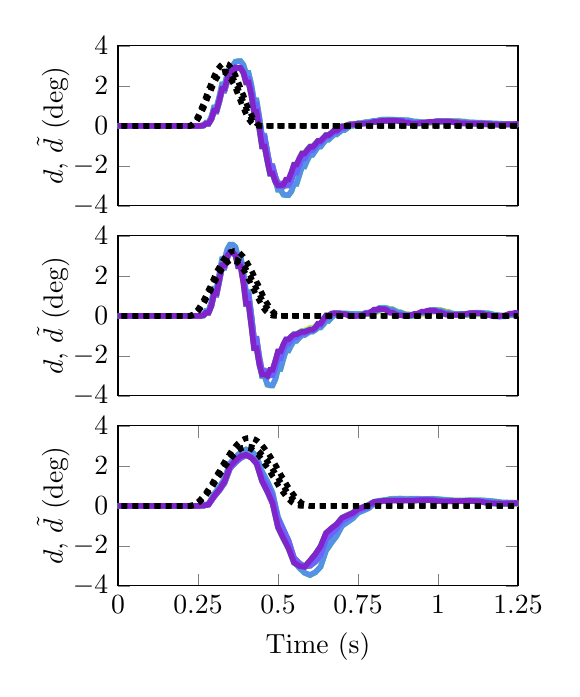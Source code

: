 % This file was created by matlab2tikz.
%
%The latest updates can be retrieved from
%  http://www.mathworks.com/matlabcentral/fileexchange/22022-matlab2tikz-matlab2tikz
%where you can also make suggestions and rate matlab2tikz.
%
\definecolor{mycolor1}{rgb}{0.977,0.589,0.357}%
\definecolor{mycolor2}{rgb}{0.916,0.806,0.366}%
\definecolor{mycolor3}{rgb}{0.8,0.925,0.353}%
\definecolor{mycolor4}{rgb}{0.603,0.924,0.327}%
\definecolor{mycolor5}{rgb}{0.362,0.892,0.286}%
\definecolor{mycolor6}{rgb}{0.286,0.812,0.5}%
\definecolor{mycolor7}{rgb}{0.22,0.713,0.723}%
\definecolor{mycolor8}{rgb}{0.334,0.57,0.907}%
\definecolor{mycolor9}{rgb}{0.43,0.386,0.992}%
\definecolor{mycolor10}{rgb}{0.508,0.142,0.799}%
%
\begin{tikzpicture}
\begin{axis}[%
width=2in,
height=0.80in,
at={(0in,0in)},
scale only axis,
xmin=0.75,
xmax=2,
ymin=-4,
xtick = {\empty},
ymax=4,
ylabel={$d$, $\tilde d$ (deg)},
ylabel style={yshift=-2mm},
axis background/.style={fill=white}
]
\addplot [color=mycolor1,solid,line width=2.0pt,forget plot]
  table[row sep=crcr]{%
0	0\\
0.992	0\\
1	0.0\\
1.008	0.0\\
1.017	0.013\\
1.025	0.098\\
1.033	0.098\\
1.042	0.325\\
1.05	0.714\\
1.058	0.714\\
1.067	1.216\\
1.075	1.754\\
1.083	1.754\\
1.092	2.249\\
1.1	2.631\\
1.108	2.631\\
1.117	2.855\\
1.125	2.886\\
1.133	2.886\\
1.142	2.711\\
1.15	2.336\\
1.158	2.336\\
1.167	1.774\\
1.175	1.059\\
1.183	1.059\\
1.192	0.252\\
1.2	-0.574\\
1.208	-0.574\\
1.217	-1.348\\
1.225	-2.019\\
1.233	-2.019\\
1.242	-2.551\\
1.25	-2.907\\
1.258	-2.907\\
1.267	-3.062\\
1.275	-2.998\\
1.283	-2.998\\
1.292	-2.733\\
1.3	-2.352\\
1.308	-2.352\\
1.317	-1.962\\
1.325	-1.634\\
1.333	-1.634\\
1.342	-1.382\\
1.35	-1.189\\
1.358	-1.189\\
1.367	-1.028\\
1.375	-0.87\\
1.383	-0.87\\
1.392	-0.712\\
1.4	-0.561\\
1.408	-0.561\\
1.417	-0.428\\
1.425	-0.319\\
1.433	-0.319\\
1.442	-0.214\\
1.45	-0.108\\
1.458	-0.108\\
1.467	-0.011\\
1.475	0.059\\
1.483	0.059\\
1.492	0.094\\
1.5	0.107\\
1.508	0.107\\
1.517	0.118\\
1.525	0.137\\
1.533	0.137\\
1.542	0.165\\
1.55	0.203\\
1.558	0.203\\
1.567	0.247\\
1.575	0.282\\
1.583	0.282\\
1.592	0.297\\
1.6	0.294\\
1.608	0.294\\
1.617	0.289\\
1.625	0.29\\
1.633	0.29\\
1.642	0.284\\
1.65	0.255\\
1.658	0.255\\
1.667	0.207\\
1.675	0.161\\
1.683	0.161\\
1.692	0.138\\
1.7	0.136\\
1.708	0.136\\
1.717	0.143\\
1.725	0.155\\
1.733	0.155\\
1.742	0.171\\
1.75	0.188\\
1.758	0.188\\
1.767	0.201\\
1.775	0.208\\
1.783	0.208\\
1.792	0.217\\
1.8	0.226\\
1.808	0.226\\
1.817	0.228\\
1.825	0.209\\
1.833	0.209\\
1.842	0.174\\
1.85	0.138\\
1.858	0.138\\
1.867	0.115\\
1.875	0.104\\
1.883	0.104\\
1.892	0.093\\
1.9	0.076\\
1.908	0.076\\
1.917	0.059\\
1.925	0.05\\
1.933	0.05\\
1.942	0.049\\
1.95	0.052\\
1.958	0.052\\
1.967	0.056\\
1.975	0.062\\
1.983	0.062\\
1.992	0.069\\
2	0.074\\
2.008	0.074\\
2.017	0.075\\
};
\addplot [color=mycolor2,solid,line width=2.0pt,forget plot]
  table[row sep=crcr]{%
0	0\\
0.008	0\\
0.992	0\\
1	0.0\\
1.008	0.0\\
1.017	0.014\\
1.025	0.106\\
1.033	0.106\\
1.042	0.35\\
1.05	0.767\\
1.058	0.767\\
1.067	1.3\\
1.075	1.862\\
1.083	1.862\\
1.092	2.366\\
1.1	2.735\\
1.108	2.735\\
1.117	2.922\\
1.125	2.892\\
1.133	2.892\\
1.142	2.634\\
1.15	2.163\\
1.158	2.163\\
1.167	1.5\\
1.175	0.696\\
1.183	0.696\\
1.192	-0.175\\
1.2	-1.027\\
1.208	-1.027\\
1.217	-1.783\\
1.225	-2.391\\
1.233	-2.391\\
1.242	-2.813\\
1.25	-3.02\\
1.258	-3.02\\
1.267	-2.99\\
1.275	-2.737\\
1.283	-2.737\\
1.292	-2.354\\
1.3	-1.959\\
1.308	-1.959\\
1.317	-1.629\\
1.325	-1.373\\
1.333	-1.373\\
1.342	-1.179\\
1.35	-1.027\\
1.358	-1.027\\
1.367	-0.889\\
1.375	-0.752\\
1.383	-0.752\\
1.392	-0.609\\
1.4	-0.47\\
1.408	-0.47\\
1.417	-0.352\\
1.425	-0.242\\
1.433	-0.242\\
1.442	-0.133\\
1.45	-0.032\\
1.458	-0.032\\
1.467	0.043\\
1.475	0.08\\
1.483	0.08\\
1.492	0.093\\
1.5	0.104\\
1.508	0.104\\
1.517	0.123\\
1.525	0.148\\
1.533	0.148\\
1.542	0.175\\
1.55	0.209\\
1.558	0.209\\
1.567	0.248\\
1.575	0.279\\
1.583	0.279\\
1.592	0.291\\
1.6	0.292\\
1.608	0.292\\
1.617	0.291\\
1.625	0.284\\
1.633	0.284\\
1.642	0.255\\
1.65	0.202\\
1.658	0.202\\
1.667	0.146\\
1.675	0.111\\
1.683	0.111\\
1.692	0.106\\
1.7	0.115\\
1.708	0.115\\
1.717	0.128\\
1.725	0.147\\
1.733	0.147\\
1.742	0.174\\
1.75	0.203\\
1.758	0.203\\
1.767	0.221\\
1.775	0.227\\
1.783	0.227\\
1.792	0.228\\
1.8	0.224\\
1.808	0.224\\
1.817	0.205\\
1.825	0.168\\
1.833	0.168\\
1.842	0.129\\
1.85	0.104\\
1.858	0.104\\
1.867	0.095\\
1.875	0.087\\
1.883	0.087\\
1.892	0.072\\
1.9	0.055\\
1.908	0.055\\
1.917	0.049\\
1.925	0.05\\
1.933	0.05\\
1.942	0.05\\
1.95	0.047\\
1.958	0.047\\
1.967	0.049\\
1.975	0.058\\
1.983	0.058\\
1.992	0.068\\
2	0.074\\
2.008	0.074\\
2.017	0.08\\
2.025	0.092\\
2.033	0.092\\
2.042	0.105\\
2.05	0.104\\
2.058	0.104\\
};
\addplot [color=mycolor3,solid,line width=2.0pt,forget plot]
  table[row sep=crcr]{%
0	0\\
0.008	0\\
0.925	0\\
0.933	0\\
0.942	0\\
0.95	0\\
0.958	0\\
0.967	0\\
0.975	0\\
0.983	0\\
0.992	0\\
1	0.0\\
1.008	0.0\\
1.017	0.013\\
1.025	0.098\\
1.033	0.098\\
1.042	0.324\\
1.05	0.713\\
1.058	0.713\\
1.067	1.216\\
1.075	1.755\\
1.083	1.755\\
1.092	2.251\\
1.1	2.632\\
1.108	2.632\\
1.117	2.852\\
1.125	2.881\\
1.133	2.881\\
1.142	2.707\\
1.15	2.335\\
1.158	2.335\\
1.167	1.776\\
1.175	1.064\\
1.183	1.064\\
1.192	0.26\\
1.2	-0.564\\
1.208	-0.564\\
1.217	-1.338\\
1.225	-2.009\\
1.233	-2.009\\
1.242	-2.54\\
1.25	-2.896\\
1.258	-2.896\\
1.267	-3.049\\
1.275	-2.983\\
1.283	-2.983\\
1.292	-2.718\\
1.3	-2.338\\
1.308	-2.338\\
1.317	-1.951\\
1.325	-1.628\\
1.333	-1.628\\
1.342	-1.382\\
1.35	-1.193\\
1.358	-1.193\\
1.367	-1.031\\
1.375	-0.873\\
1.383	-0.873\\
1.392	-0.714\\
1.4	-0.564\\
1.408	-0.564\\
1.417	-0.434\\
1.425	-0.326\\
1.433	-0.326\\
1.442	-0.222\\
1.45	-0.117\\
1.458	-0.117\\
1.467	-0.02\\
1.475	0.053\\
1.483	0.053\\
1.492	0.092\\
1.5	0.107\\
1.508	0.107\\
1.517	0.115\\
1.525	0.13\\
1.533	0.13\\
1.542	0.159\\
1.55	0.196\\
1.558	0.196\\
1.567	0.228\\
1.575	0.248\\
1.583	0.248\\
1.592	0.256\\
1.6	0.26\\
1.608	0.26\\
1.617	0.267\\
1.625	0.269\\
1.633	0.269\\
1.642	0.259\\
1.65	0.231\\
1.658	0.231\\
1.667	0.194\\
1.675	0.162\\
1.683	0.162\\
1.692	0.143\\
1.7	0.14\\
1.708	0.14\\
1.717	0.15\\
1.725	0.165\\
1.733	0.165\\
1.742	0.177\\
1.75	0.185\\
1.758	0.185\\
1.767	0.192\\
1.775	0.203\\
1.783	0.203\\
1.792	0.217\\
1.8	0.223\\
1.808	0.223\\
1.817	0.212\\
1.825	0.186\\
1.833	0.186\\
1.842	0.158\\
1.85	0.139\\
1.858	0.139\\
1.867	0.128\\
1.875	0.116\\
1.883	0.116\\
1.892	0.099\\
1.9	0.083\\
1.908	0.083\\
1.917	0.074\\
1.925	0.071\\
1.933	0.071\\
1.942	0.071\\
1.95	0.073\\
1.958	0.073\\
1.967	0.076\\
1.975	0.078\\
1.983	0.078\\
1.992	0.078\\
2	0.078\\
2.008	0.078\\
2.017	0.081\\
2.025	0.089\\
2.033	0.089\\
2.042	0.097\\
2.05	0.099\\
2.058	0.099\\
2.067	0.091\\
2.075	0.075\\
};
\addplot [color=mycolor4,solid,line width=2.0pt,forget plot]
  table[row sep=crcr]{%
0	0\\
0.008	0\\
0.992	0\\
1	0.0\\
1.008	0.0\\
1.017	0.014\\
1.025	0.106\\
1.033	0.106\\
1.042	0.35\\
1.05	0.767\\
1.058	0.767\\
1.067	1.301\\
1.075	1.864\\
1.083	1.864\\
1.092	2.368\\
1.1	2.736\\
1.108	2.736\\
1.117	2.92\\
1.125	2.887\\
1.133	2.887\\
1.142	2.63\\
1.15	2.162\\
1.158	2.162\\
1.167	1.503\\
1.175	0.702\\
1.183	0.702\\
1.192	-0.165\\
1.2	-1.015\\
1.208	-1.015\\
1.217	-1.769\\
1.225	-2.377\\
1.233	-2.377\\
1.242	-2.799\\
1.25	-3.003\\
1.258	-3.003\\
1.267	-2.972\\
1.275	-2.718\\
1.283	-2.718\\
1.292	-2.335\\
1.3	-1.944\\
1.308	-1.944\\
1.317	-1.619\\
1.325	-1.372\\
1.333	-1.372\\
1.342	-1.185\\
1.35	-1.035\\
1.358	-1.035\\
1.367	-0.896\\
1.375	-0.756\\
1.383	-0.756\\
1.392	-0.613\\
1.4	-0.479\\
1.408	-0.479\\
1.417	-0.362\\
1.425	-0.252\\
1.433	-0.252\\
1.442	-0.14\\
1.45	-0.039\\
1.458	-0.039\\
1.467	0.035\\
1.475	0.075\\
1.483	0.075\\
1.492	0.093\\
1.5	0.105\\
1.508	0.105\\
1.517	0.119\\
1.525	0.137\\
1.533	0.137\\
1.542	0.163\\
1.55	0.195\\
1.558	0.195\\
1.567	0.225\\
1.575	0.242\\
1.583	0.242\\
1.592	0.251\\
1.6	0.26\\
1.608	0.26\\
1.617	0.267\\
1.625	0.259\\
1.633	0.259\\
1.642	0.228\\
1.65	0.181\\
1.658	0.181\\
1.667	0.142\\
1.675	0.12\\
1.683	0.12\\
1.692	0.114\\
1.7	0.121\\
1.708	0.121\\
1.717	0.137\\
1.725	0.159\\
1.733	0.159\\
1.742	0.18\\
1.75	0.195\\
1.758	0.195\\
1.767	0.209\\
1.775	0.22\\
1.783	0.22\\
1.792	0.224\\
1.8	0.21\\
1.808	0.21\\
1.817	0.18\\
1.825	0.148\\
1.833	0.148\\
1.842	0.126\\
1.85	0.114\\
1.858	0.114\\
1.867	0.104\\
1.875	0.091\\
1.883	0.091\\
1.892	0.079\\
1.9	0.073\\
1.908	0.073\\
1.917	0.07\\
1.925	0.069\\
1.933	0.069\\
1.942	0.069\\
1.95	0.07\\
1.958	0.07\\
1.967	0.07\\
1.975	0.07\\
1.983	0.07\\
1.992	0.071\\
2	0.079\\
2.008	0.079\\
2.017	0.09\\
2.025	0.099\\
2.033	0.099\\
2.042	0.101\\
2.05	0.093\\
2.058	0.093\\
2.067	0.079\\
};
\addplot [color=mycolor5,solid,line width=2.0pt,forget plot]
  table[row sep=crcr]{%
0	0\\
0.967	0\\
0.975	0\\
0.983	0\\
0.992	-8.611e-06\\
1	0.001\\
1.008	0.001\\
1.017	0.031\\
1.025	0.164\\
1.033	0.164\\
1.042	0.464\\
1.05	0.927\\
1.058	0.927\\
1.067	1.488\\
1.075	2.067\\
1.083	2.067\\
1.092	2.585\\
1.1	2.979\\
1.108	2.979\\
1.117	3.207\\
1.125	3.234\\
1.133	3.234\\
1.142	3.046\\
1.15	2.644\\
1.158	2.644\\
1.167	2.039\\
1.175	1.27\\
1.183	1.27\\
1.192	0.401\\
1.2	-0.497\\
1.208	-0.497\\
1.217	-1.356\\
1.225	-2.126\\
1.233	-2.126\\
1.242	-2.757\\
1.25	-3.207\\
1.258	-3.207\\
1.267	-3.45\\
1.275	-3.473\\
1.283	-3.473\\
1.292	-3.28\\
1.3	-2.907\\
1.308	-2.907\\
1.317	-2.456\\
1.325	-2.037\\
1.333	-2.037\\
1.342	-1.706\\
1.35	-1.453\\
1.358	-1.453\\
1.367	-1.243\\
1.375	-1.046\\
1.383	-1.046\\
1.392	-0.862\\
1.4	-0.701\\
1.408	-0.701\\
1.417	-0.561\\
1.425	-0.437\\
1.433	-0.437\\
1.442	-0.323\\
1.45	-0.212\\
1.458	-0.212\\
1.467	-0.105\\
1.475	-0.005\\
1.483	-0.005\\
1.492	0.075\\
1.5	0.13\\
1.508	0.13\\
1.517	0.165\\
1.525	0.192\\
1.533	0.192\\
1.542	0.222\\
1.55	0.257\\
1.558	0.257\\
1.567	0.292\\
1.575	0.318\\
1.583	0.318\\
1.592	0.327\\
1.6	0.319\\
1.608	0.319\\
1.617	0.308\\
1.625	0.301\\
1.633	0.301\\
1.642	0.295\\
1.65	0.28\\
1.658	0.28\\
1.667	0.252\\
1.675	0.221\\
1.683	0.221\\
1.692	0.195\\
1.7	0.181\\
1.708	0.181\\
1.717	0.179\\
1.725	0.189\\
1.733	0.189\\
1.742	0.205\\
1.75	0.218\\
1.758	0.218\\
1.767	0.223\\
1.775	0.226\\
1.783	0.226\\
1.792	0.233\\
1.8	0.239\\
1.808	0.239\\
1.817	0.234\\
1.825	0.217\\
1.833	0.217\\
1.842	0.193\\
1.85	0.17\\
1.858	0.17\\
1.867	0.156\\
1.875	0.149\\
1.883	0.149\\
1.892	0.144\\
1.9	0.135\\
1.908	0.135\\
1.917	0.122\\
1.925	0.109\\
1.933	0.109\\
1.942	0.101\\
1.95	0.097\\
1.958	0.097\\
1.967	0.094\\
1.975	0.092\\
1.983	0.092\\
1.992	0.09\\
2	0.085\\
2.008	0.085\\
};
\addplot [color=mycolor6,solid,line width=2.0pt,forget plot]
  table[row sep=crcr]{%
0	0\\
0.992	0\\
1	0.0\\
1.008	0.0\\
1.017	0.013\\
1.025	0.098\\
1.033	0.098\\
1.042	0.325\\
1.05	0.713\\
1.058	0.713\\
1.067	1.215\\
1.075	1.752\\
1.083	1.752\\
1.092	2.245\\
1.1	2.627\\
1.108	2.627\\
1.117	2.854\\
1.125	2.892\\
1.133	2.892\\
1.142	2.724\\
1.15	2.35\\
1.158	2.35\\
1.167	1.778\\
1.175	1.051\\
1.183	1.051\\
1.192	0.235\\
1.2	-0.593\\
1.208	-0.593\\
1.217	-1.365\\
1.225	-2.034\\
1.233	-2.034\\
1.242	-2.558\\
1.25	-2.902\\
1.258	-2.902\\
1.267	-3.044\\
1.275	-2.975\\
1.283	-2.975\\
1.292	-2.717\\
1.3	-2.345\\
1.308	-2.345\\
1.317	-1.962\\
1.325	-1.64\\
1.333	-1.64\\
1.342	-1.396\\
1.35	-1.207\\
1.358	-1.207\\
1.367	-1.038\\
1.375	-0.864\\
1.383	-0.864\\
1.392	-0.695\\
1.4	-0.547\\
1.408	-0.547\\
1.417	-0.427\\
1.425	-0.324\\
1.433	-0.324\\
1.442	-0.215\\
1.45	-0.102\\
1.458	-0.102\\
1.467	-0.006\\
1.475	0.06\\
1.483	0.06\\
1.492	0.095\\
1.5	0.115\\
1.508	0.115\\
1.517	0.127\\
1.525	0.139\\
1.533	0.139\\
1.542	0.165\\
1.55	0.208\\
1.558	0.208\\
1.567	0.257\\
1.575	0.287\\
1.583	0.287\\
1.592	0.289\\
1.6	0.281\\
1.608	0.281\\
1.617	0.282\\
1.625	0.287\\
1.633	0.287\\
1.642	0.272\\
1.65	0.227\\
1.658	0.227\\
1.667	0.175\\
1.675	0.142\\
1.683	0.142\\
1.692	0.136\\
1.7	0.145\\
1.708	0.145\\
1.717	0.16\\
1.725	0.184\\
1.733	0.184\\
1.742	0.211\\
1.75	0.227\\
1.758	0.227\\
1.767	0.225\\
1.775	0.22\\
1.783	0.22\\
1.792	0.222\\
1.8	0.223\\
1.808	0.223\\
1.817	0.205\\
1.825	0.166\\
1.833	0.166\\
1.842	0.128\\
1.85	0.112\\
1.858	0.112\\
1.867	0.112\\
1.875	0.108\\
1.883	0.108\\
1.892	0.094\\
1.9	0.077\\
1.908	0.077\\
1.917	0.068\\
1.925	0.062\\
1.933	0.062\\
1.942	0.056\\
1.95	0.055\\
1.958	0.055\\
1.967	0.064\\
1.975	0.079\\
1.983	0.079\\
1.992	0.086\\
2	0.083\\
2.008	0.083\\
};
\addplot [color=mycolor7,solid,line width=2.0pt,forget plot]
  table[row sep=crcr]{%
0	0\\
0.008	0\\
0.992	0\\
1	0.0\\
1.008	0.0\\
1.017	0.014\\
1.025	0.105\\
1.033	0.105\\
1.042	0.35\\
1.05	0.767\\
1.058	0.767\\
1.067	1.3\\
1.075	1.86\\
1.083	1.86\\
1.092	2.361\\
1.1	2.73\\
1.108	2.73\\
1.117	2.922\\
1.125	2.9\\
1.133	2.9\\
1.142	2.649\\
1.15	2.177\\
1.158	2.177\\
1.167	1.505\\
1.175	0.688\\
1.183	0.688\\
1.192	-0.192\\
1.2	-1.046\\
1.208	-1.046\\
1.217	-1.801\\
1.225	-2.406\\
1.233	-2.406\\
1.242	-2.821\\
1.25	-3.013\\
1.258	-3.013\\
1.267	-2.968\\
1.275	-2.711\\
1.283	-2.711\\
1.292	-2.335\\
1.3	-1.953\\
1.308	-1.953\\
1.317	-1.631\\
1.325	-1.382\\
1.333	-1.382\\
1.342	-1.195\\
1.35	-1.046\\
1.358	-1.046\\
1.367	-0.901\\
1.375	-0.751\\
1.383	-0.751\\
1.392	-0.599\\
1.4	-0.463\\
1.408	-0.463\\
1.417	-0.35\\
1.425	-0.237\\
1.433	-0.237\\
1.442	-0.119\\
1.45	-0.015\\
1.458	-0.015\\
1.467	0.051\\
1.475	0.079\\
1.483	0.079\\
1.492	0.093\\
1.5	0.106\\
1.508	0.106\\
1.517	0.12\\
1.525	0.136\\
1.533	0.136\\
1.542	0.167\\
1.55	0.218\\
1.558	0.218\\
1.567	0.267\\
1.575	0.288\\
1.583	0.288\\
1.592	0.286\\
1.6	0.284\\
1.608	0.284\\
1.617	0.288\\
1.625	0.275\\
1.633	0.275\\
1.642	0.224\\
1.65	0.156\\
1.658	0.156\\
1.667	0.11\\
1.675	0.103\\
1.683	0.103\\
1.692	0.117\\
1.7	0.134\\
1.708	0.134\\
1.717	0.156\\
1.725	0.193\\
1.733	0.193\\
1.742	0.228\\
1.75	0.242\\
1.758	0.242\\
1.767	0.235\\
1.775	0.225\\
1.783	0.225\\
1.792	0.219\\
1.8	0.201\\
1.808	0.201\\
1.817	0.16\\
1.825	0.114\\
1.833	0.114\\
1.842	0.093\\
1.85	0.098\\
1.858	0.098\\
1.867	0.104\\
1.875	0.093\\
1.883	0.093\\
1.892	0.075\\
1.9	0.068\\
1.908	0.068\\
1.917	0.068\\
1.925	0.059\\
1.933	0.059\\
1.942	0.046\\
1.95	0.044\\
1.958	0.044\\
1.967	0.061\\
1.975	0.077\\
1.983	0.077\\
1.992	0.081\\
2	0.081\\
2.008	0.081\\
2.017	0.092\\
2.025	0.109\\
2.033	0.109\\
2.042	0.11\\
2.05	0.085\\
};
\addplot [color=mycolor8,solid,line width=2.0pt,forget plot]
  table[row sep=crcr]{%
0	0\\
0.975	0\\
0.983	0\\
0.992	-1.292e-05\\
1	0.001\\
1.008	0.001\\
1.017	0.031\\
1.025	0.164\\
1.033	0.164\\
1.042	0.464\\
1.05	0.927\\
1.058	0.927\\
1.067	1.489\\
1.075	2.069\\
1.083	2.069\\
1.092	2.587\\
1.1	2.98\\
1.108	2.98\\
1.117	3.204\\
1.125	3.229\\
1.133	3.229\\
1.142	3.042\\
1.15	2.64\\
1.158	2.64\\
1.167	2.037\\
1.175	1.272\\
1.183	1.272\\
1.192	0.406\\
1.2	-0.487\\
1.208	-0.487\\
1.217	-1.346\\
1.225	-2.116\\
1.233	-2.116\\
1.242	-2.747\\
1.25	-3.196\\
1.258	-3.196\\
1.267	-3.438\\
1.275	-3.463\\
1.283	-3.463\\
1.292	-3.271\\
1.3	-2.9\\
1.308	-2.9\\
1.317	-2.451\\
1.325	-2.037\\
1.333	-2.037\\
1.342	-1.709\\
1.35	-1.454\\
1.358	-1.454\\
1.367	-1.239\\
1.375	-1.041\\
1.383	-1.041\\
1.392	-0.858\\
1.4	-0.696\\
1.408	-0.696\\
1.417	-0.555\\
1.425	-0.431\\
1.433	-0.431\\
1.442	-0.321\\
1.45	-0.215\\
1.458	-0.215\\
1.467	-0.107\\
1.475	-0.007\\
1.483	-0.007\\
1.492	0.07\\
1.5	0.121\\
1.508	0.121\\
1.517	0.156\\
1.525	0.188\\
1.533	0.188\\
1.542	0.22\\
1.55	0.25\\
1.558	0.25\\
1.567	0.274\\
1.575	0.294\\
1.583	0.294\\
1.592	0.304\\
1.6	0.3\\
1.608	0.3\\
1.617	0.29\\
1.625	0.283\\
1.633	0.283\\
1.642	0.278\\
1.65	0.266\\
1.658	0.266\\
1.667	0.241\\
1.675	0.211\\
1.683	0.211\\
1.692	0.191\\
1.7	0.184\\
1.708	0.184\\
1.717	0.186\\
1.725	0.191\\
1.733	0.191\\
1.742	0.199\\
1.75	0.207\\
1.758	0.207\\
1.767	0.213\\
1.775	0.218\\
1.783	0.218\\
1.792	0.223\\
1.8	0.225\\
1.808	0.225\\
1.817	0.218\\
1.825	0.201\\
1.833	0.201\\
1.842	0.181\\
1.85	0.169\\
1.858	0.169\\
1.867	0.164\\
1.875	0.158\\
1.883	0.158\\
1.892	0.148\\
1.9	0.137\\
1.908	0.137\\
1.917	0.128\\
1.925	0.118\\
1.933	0.118\\
1.942	0.109\\
1.95	0.102\\
1.958	0.102\\
1.967	0.099\\
1.975	0.096\\
1.983	0.096\\
1.992	0.09\\
2	0.083\\
2.008	0.083\\
};
\addplot [color=mycolor9,solid,line width=2.0pt,forget plot]
  table[row sep=crcr]{%
0	0\\
0.008	0\\
0.975	0\\
0.983	0\\
0.992	0\\
1	0.0\\
1.008	0.0\\
1.017	0.013\\
1.025	0.098\\
1.033	0.098\\
1.042	0.324\\
1.05	0.713\\
1.058	0.713\\
1.067	1.216\\
1.075	1.754\\
1.083	1.754\\
1.092	2.247\\
1.1	2.627\\
1.108	2.627\\
1.117	2.851\\
1.125	2.886\\
1.133	2.886\\
1.142	2.719\\
1.15	2.347\\
1.158	2.347\\
1.167	1.779\\
1.175	1.056\\
1.183	1.056\\
1.192	0.245\\
1.2	-0.578\\
1.208	-0.578\\
1.217	-1.348\\
1.225	-2.017\\
1.233	-2.017\\
1.242	-2.541\\
1.25	-2.884\\
1.258	-2.884\\
1.267	-3.026\\
1.275	-2.959\\
1.283	-2.959\\
1.292	-2.703\\
1.3	-2.336\\
1.308	-2.336\\
1.317	-1.959\\
1.325	-1.644\\
1.333	-1.644\\
1.342	-1.404\\
1.35	-1.215\\
1.358	-1.215\\
1.367	-1.042\\
1.375	-0.866\\
1.383	-0.866\\
1.392	-0.695\\
1.4	-0.547\\
1.408	-0.547\\
1.417	-0.428\\
1.425	-0.325\\
1.433	-0.325\\
1.442	-0.219\\
1.45	-0.109\\
1.458	-0.109\\
1.467	-0.014\\
1.475	0.052\\
1.483	0.052\\
1.492	0.088\\
1.5	0.105\\
1.508	0.105\\
1.517	0.116\\
1.525	0.131\\
1.533	0.131\\
1.542	0.159\\
1.55	0.193\\
1.558	0.193\\
1.567	0.227\\
1.575	0.247\\
1.583	0.247\\
1.592	0.252\\
1.6	0.254\\
1.608	0.254\\
1.617	0.258\\
1.625	0.258\\
1.633	0.258\\
1.642	0.243\\
1.65	0.209\\
1.658	0.209\\
1.667	0.17\\
1.675	0.145\\
1.683	0.145\\
1.692	0.141\\
1.7	0.155\\
1.708	0.155\\
1.717	0.175\\
1.725	0.193\\
1.733	0.193\\
1.742	0.206\\
1.75	0.211\\
1.758	0.211\\
1.767	0.213\\
1.775	0.216\\
1.783	0.216\\
1.792	0.214\\
1.8	0.201\\
1.808	0.201\\
1.817	0.177\\
1.825	0.151\\
1.833	0.151\\
1.842	0.136\\
1.85	0.13\\
1.858	0.13\\
1.867	0.126\\
1.875	0.119\\
1.883	0.119\\
1.892	0.109\\
1.9	0.097\\
1.908	0.097\\
1.917	0.086\\
1.925	0.076\\
1.933	0.076\\
1.942	0.072\\
1.95	0.075\\
1.958	0.075\\
1.967	0.08\\
1.975	0.084\\
1.983	0.084\\
1.992	0.086\\
2	0.091\\
2.008	0.091\\
2.017	0.097\\
};
\addplot [color=mycolor10,solid,line width=2.0pt,forget plot]
  table[row sep=crcr]{%
0	0\\
0.992	0\\
1	0.0\\
1.008	0.0\\
1.017	0.014\\
1.025	0.106\\
1.033	0.106\\
1.042	0.35\\
1.05	0.767\\
1.058	0.767\\
1.067	1.301\\
1.075	1.862\\
1.083	1.862\\
1.092	2.363\\
1.1	2.731\\
1.108	2.731\\
1.117	2.919\\
1.125	2.894\\
1.133	2.894\\
1.142	2.644\\
1.15	2.174\\
1.158	2.174\\
1.167	1.506\\
1.175	0.694\\
1.183	0.694\\
1.192	-0.179\\
1.2	-1.027\\
1.208	-1.027\\
1.217	-1.778\\
1.225	-2.384\\
1.233	-2.384\\
1.242	-2.799\\
1.25	-2.989\\
1.258	-2.989\\
1.267	-2.944\\
1.275	-2.69\\
1.283	-2.69\\
1.292	-2.321\\
1.3	-1.946\\
1.308	-1.946\\
1.317	-1.632\\
1.325	-1.391\\
1.333	-1.391\\
1.342	-1.209\\
1.35	-1.058\\
1.358	-1.058\\
1.367	-0.908\\
1.375	-0.752\\
1.383	-0.752\\
1.392	-0.599\\
1.4	-0.466\\
1.408	-0.466\\
1.417	-0.352\\
1.425	-0.238\\
1.433	-0.238\\
1.442	-0.122\\
1.45	-0.024\\
1.458	-0.024\\
1.467	0.039\\
1.475	0.07\\
1.483	0.07\\
1.492	0.087\\
1.5	0.097\\
1.508	0.097\\
1.517	0.106\\
1.525	0.123\\
1.533	0.123\\
1.542	0.156\\
1.55	0.201\\
1.558	0.201\\
1.567	0.234\\
1.575	0.247\\
1.583	0.247\\
1.592	0.251\\
1.6	0.258\\
1.608	0.258\\
1.617	0.259\\
1.625	0.238\\
1.633	0.238\\
1.642	0.193\\
1.65	0.144\\
1.658	0.144\\
1.667	0.116\\
1.675	0.112\\
1.683	0.112\\
1.692	0.125\\
1.7	0.148\\
1.708	0.148\\
1.717	0.176\\
1.725	0.201\\
1.733	0.201\\
1.742	0.216\\
1.75	0.221\\
1.758	0.221\\
1.767	0.221\\
1.775	0.216\\
1.783	0.216\\
1.792	0.198\\
1.8	0.166\\
1.808	0.166\\
1.817	0.134\\
1.825	0.117\\
1.833	0.117\\
1.842	0.114\\
1.85	0.114\\
1.858	0.114\\
1.867	0.112\\
1.875	0.107\\
1.883	0.107\\
1.892	0.101\\
1.9	0.091\\
1.908	0.091\\
1.917	0.078\\
1.925	0.067\\
1.933	0.067\\
1.942	0.063\\
1.95	0.066\\
1.958	0.066\\
1.967	0.07\\
1.975	0.076\\
1.983	0.076\\
1.992	0.086\\
2	0.1\\
2.008	0.1\\
2.017	0.11\\
2.025	0.109\\
2.033	0.109\\
};\label{lin:1}
\addplot [color=black,dotted,line width=2.0pt,forget plot]
  table[row sep=crcr]{%
0	0\\
0.975	0\\
0.979	0.01\\
0.983	0.039\\
0.988	0.088\\
0.992	0.155\\
0.996	0.239\\
1	0.34\\
1.004	0.455\\
1.008	0.584\\
1.012	0.724\\
1.017	0.873\\
1.021	1.029\\
1.025	1.19\\
1.029	1.353\\
1.033	1.517\\
1.038	1.678\\
1.042	1.834\\
1.046	1.984\\
1.05	2.125\\
1.054	2.254\\
1.058	2.371\\
1.062	2.473\\
1.067	2.559\\
1.071	2.627\\
1.075	2.677\\
1.079	2.708\\
1.083	2.72\\
1.087	2.712\\
1.092	2.684\\
1.096	2.637\\
1.1	2.571\\
1.104	2.488\\
1.108	2.389\\
1.113	2.275\\
1.117	2.147\\
1.121	2.008\\
1.125	1.86\\
1.129	1.704\\
1.133	1.544\\
1.137	1.38\\
1.142	1.217\\
1.146	1.055\\
1.15	0.898\\
1.154	0.748\\
1.158	0.606\\
1.163	0.476\\
1.167	0.358\\
1.171	0.255\\
1.175	0.168\\
1.179	0.098\\
1.183	0.046\\
1.188	0.013\\
1.192	0.0\\
1.196	0\\
1.2	0\\
3	0\\
};
\addplot [color=black,dotted,line width=2.0pt,forget plot]
  table[row sep=crcr]{%
0	0\\
0.975	0\\
0.979	0.011\\
0.983	0.042\\
0.988	0.095\\
0.992	0.167\\
0.996	0.258\\
1	0.366\\
1.004	0.49\\
1.008	0.627\\
1.012	0.775\\
1.017	0.933\\
1.021	1.097\\
1.025	1.264\\
1.029	1.433\\
1.033	1.601\\
1.038	1.764\\
1.042	1.92\\
1.046	2.068\\
1.05	2.203\\
1.054	2.325\\
1.058	2.431\\
1.062	2.52\\
1.067	2.59\\
1.071	2.64\\
1.075	2.669\\
1.079	2.677\\
1.083	2.664\\
1.087	2.63\\
1.092	2.575\\
1.096	2.501\\
1.1	2.408\\
1.104	2.297\\
1.108	2.172\\
1.113	2.034\\
1.117	1.884\\
1.121	1.726\\
1.125	1.561\\
1.129	1.393\\
1.133	1.224\\
1.137	1.057\\
1.142	0.895\\
1.146	0.739\\
1.15	0.593\\
1.154	0.459\\
1.158	0.339\\
1.163	0.235\\
1.167	0.148\\
1.171	0.081\\
1.175	0.033\\
1.179	0.006\\
1.183	0\\
3	0\\
};
\addplot [color=black,dotted,line width=2.0pt,forget plot]
  table[row sep=crcr]{%
0	0\\
0.971	0\\
0.975	0.01\\
0.979	0.041\\
0.983	0.093\\
0.988	0.163\\
0.992	0.253\\
0.996	0.359\\
1	0.482\\
1.004	0.619\\
1.008	0.769\\
1.012	0.929\\
1.017	1.098\\
1.021	1.272\\
1.025	1.451\\
1.029	1.631\\
1.033	1.81\\
1.038	1.985\\
1.042	2.155\\
1.046	2.317\\
1.05	2.469\\
1.054	2.609\\
1.058	2.735\\
1.062	2.845\\
1.067	2.938\\
1.071	3.013\\
1.075	3.069\\
1.079	3.104\\
1.083	3.119\\
1.087	3.113\\
1.092	3.086\\
1.096	3.039\\
1.1	2.972\\
1.104	2.887\\
1.108	2.783\\
1.113	2.664\\
1.117	2.53\\
1.121	2.383\\
1.125	2.224\\
1.129	2.057\\
1.133	1.884\\
1.137	1.706\\
1.142	1.526\\
1.146	1.347\\
1.15	1.17\\
1.154	0.999\\
1.158	0.835\\
1.163	0.681\\
1.167	0.538\\
1.171	0.409\\
1.175	0.295\\
1.179	0.199\\
1.183	0.12\\
1.188	0.06\\
1.192	0.021\\
1.196	0.002\\
1.2	0\\
3	0\\
};
\end{axis}

\begin{axis}[%
width=2in,
height=0.80in,
at={(0in,-.95in)},
scale only axis,
xmin=0.75,
xmax=2,
ylabel={$d$, $\tilde d$ (deg)},
ymin=-4,
ymax=4,
xtick = {\empty},
ylabel style={yshift=-2mm},
axis background/.style={fill=white}
]
\addplot [color=mycolor1,solid,line width=2.0pt,forget plot]
  table[row sep=crcr]{%
0	0\\
0.992	0\\
1	0.0\\
1.008	0.0\\
1.017	0.02\\
1.025	0.149\\
1.033	0.149\\
1.042	0.488\\
1.05	1.052\\
1.058	1.052\\
1.067	1.741\\
1.075	2.412\\
1.083	2.412\\
1.092	2.924\\
1.1	3.164\\
1.108	3.164\\
1.117	3.08\\
1.125	2.657\\
1.133	2.657\\
1.142	1.934\\
1.15	0.992\\
1.158	0.992\\
1.167	-0.074\\
1.175	-1.144\\
1.183	-1.144\\
1.192	-2.075\\
1.2	-2.736\\
1.208	-2.736\\
1.217	-3.035\\
1.225	-2.959\\
1.233	-2.959\\
1.242	-2.604\\
1.25	-2.15\\
1.258	-2.15\\
1.267	-1.748\\
1.275	-1.446\\
1.283	-1.446\\
1.292	-1.228\\
1.3	-1.07\\
1.308	-1.07\\
1.317	-0.947\\
1.325	-0.845\\
1.333	-0.845\\
1.342	-0.758\\
1.35	-0.676\\
1.358	-0.676\\
1.367	-0.587\\
1.375	-0.47\\
1.383	-0.47\\
1.392	-0.312\\
1.4	-0.137\\
1.408	-0.137\\
1.417	0.008\\
1.425	0.082\\
1.433	0.082\\
1.442	0.096\\
1.45	0.09\\
1.458	0.09\\
1.467	0.088\\
1.475	0.088\\
1.483	0.088\\
1.492	0.082\\
1.5	0.074\\
1.508	0.074\\
1.517	0.082\\
1.525	0.106\\
1.533	0.106\\
1.542	0.139\\
1.55	0.191\\
1.558	0.191\\
1.567	0.269\\
1.575	0.345\\
1.583	0.345\\
1.592	0.373\\
1.6	0.329\\
1.608	0.329\\
1.617	0.244\\
1.625	0.165\\
1.633	0.165\\
1.642	0.11\\
1.65	0.066\\
1.658	0.066\\
1.667	0.025\\
1.675	0.004\\
1.683	0.004\\
1.692	0.022\\
1.7	0.073\\
1.708	0.073\\
1.717	0.137\\
1.725	0.197\\
1.733	0.197\\
1.742	0.244\\
1.75	0.269\\
1.758	0.269\\
1.767	0.256\\
1.775	0.203\\
1.783	0.203\\
1.792	0.135\\
1.8	0.09\\
1.808	0.09\\
1.817	0.079\\
1.825	0.083\\
1.833	0.083\\
1.842	0.078\\
1.85	0.065\\
1.858	0.065\\
1.867	0.064\\
1.875	0.078\\
1.883	0.078\\
1.892	0.088\\
1.9	0.073\\
1.908	0.073\\
1.917	0.041\\
1.925	0.011\\
1.933	0.011\\
1.942	-0.006\\
1.95	-0.012\\
1.958	-0.012\\
1.967	-0.004\\
1.975	0.029\\
1.983	0.029\\
1.992	0.08\\
2	0.123\\
2.008	0.123\\
};
\addplot [color=mycolor2,solid,line width=2.0pt,forget plot]
  table[row sep=crcr]{%
0	0\\
0.992	0\\
1	0.0\\
1.008	0.0\\
1.017	0.022\\
1.025	0.16\\
1.033	0.16\\
1.042	0.524\\
1.05	1.126\\
1.058	1.126\\
1.067	1.85\\
1.075	2.533\\
1.083	2.533\\
1.092	3.02\\
1.1	3.197\\
1.108	3.197\\
1.117	3.015\\
1.125	2.472\\
1.133	2.472\\
1.142	1.623\\
1.15	0.576\\
1.158	0.576\\
1.167	-0.549\\
1.175	-1.608\\
1.183	-1.608\\
1.192	-2.447\\
1.2	-2.934\\
1.208	-2.934\\
1.217	-3.0\\
1.225	-2.709\\
1.233	-2.709\\
1.242	-2.254\\
1.25	-1.818\\
1.258	-1.818\\
1.267	-1.484\\
1.275	-1.239\\
1.283	-1.239\\
1.292	-1.063\\
1.3	-0.931\\
1.308	-0.931\\
1.317	-0.827\\
1.325	-0.745\\
1.333	-0.745\\
1.342	-0.675\\
1.35	-0.612\\
1.358	-0.612\\
1.367	-0.529\\
1.375	-0.395\\
1.383	-0.395\\
1.392	-0.222\\
1.4	-0.058\\
1.408	-0.058\\
1.417	0.042\\
1.425	0.075\\
1.433	0.075\\
1.442	0.08\\
1.45	0.09\\
1.458	0.09\\
1.467	0.099\\
1.475	0.095\\
1.483	0.095\\
1.492	0.079\\
1.5	0.067\\
1.508	0.067\\
1.517	0.072\\
1.525	0.094\\
1.533	0.094\\
1.542	0.141\\
1.55	0.22\\
1.558	0.22\\
1.567	0.311\\
1.575	0.365\\
1.583	0.365\\
1.592	0.346\\
1.6	0.269\\
1.608	0.269\\
1.617	0.183\\
1.625	0.121\\
1.633	0.121\\
1.642	0.074\\
1.65	0.026\\
1.658	0.026\\
1.667	-0.015\\
1.675	-0.019\\
1.683	-0.019\\
1.692	0.025\\
1.7	0.098\\
1.708	0.098\\
1.717	0.173\\
1.725	0.234\\
1.733	0.234\\
1.742	0.274\\
1.75	0.276\\
1.758	0.276\\
1.767	0.228\\
1.775	0.152\\
1.783	0.152\\
1.792	0.091\\
1.8	0.068\\
1.808	0.068\\
1.817	0.068\\
1.825	0.061\\
1.833	0.061\\
1.842	0.047\\
1.85	0.048\\
1.858	0.048\\
1.867	0.07\\
1.875	0.091\\
1.883	0.091\\
1.892	0.086\\
1.9	0.058\\
1.908	0.058\\
1.917	0.025\\
1.925	-0.001\\
1.933	-0.001\\
1.942	-0.018\\
1.95	-0.019\\
1.958	-0.019\\
1.967	0.008\\
1.975	0.06\\
1.983	0.06\\
1.992	0.11\\
2	0.131\\
};
\addplot [color=mycolor3,solid,line width=2.0pt,forget plot]
  table[row sep=crcr]{%
0	0\\
0.992	0\\
1	0.0\\
1.008	0.0\\
1.017	0.02\\
1.025	0.149\\
1.033	0.149\\
1.042	0.487\\
1.05	1.052\\
1.058	1.052\\
1.067	1.742\\
1.075	2.415\\
1.083	2.415\\
1.092	2.927\\
1.1	3.165\\
1.108	3.165\\
1.117	3.074\\
1.125	2.648\\
1.133	2.648\\
1.142	1.927\\
1.15	0.992\\
1.158	0.992\\
1.167	-0.069\\
1.175	-1.133\\
1.183	-1.133\\
1.192	-2.061\\
1.2	-2.72\\
1.208	-2.72\\
1.217	-3.021\\
1.225	-2.947\\
1.233	-2.947\\
1.242	-2.594\\
1.25	-2.142\\
1.258	-2.142\\
1.267	-1.739\\
1.275	-1.437\\
1.283	-1.437\\
1.292	-1.22\\
1.3	-1.066\\
1.308	-1.066\\
1.317	-0.947\\
1.325	-0.847\\
1.333	-0.847\\
1.342	-0.759\\
1.35	-0.673\\
1.358	-0.673\\
1.367	-0.585\\
1.375	-0.474\\
1.383	-0.474\\
1.392	-0.323\\
1.4	-0.152\\
1.408	-0.152\\
1.417	-0.009\\
1.425	0.071\\
1.433	0.071\\
1.442	0.093\\
1.45	0.092\\
1.458	0.092\\
1.467	0.093\\
1.475	0.094\\
1.483	0.094\\
1.492	0.087\\
1.5	0.075\\
1.508	0.075\\
1.517	0.073\\
1.525	0.089\\
1.533	0.089\\
1.542	0.125\\
1.55	0.184\\
1.558	0.184\\
1.567	0.253\\
1.575	0.304\\
1.583	0.304\\
1.592	0.315\\
1.6	0.283\\
1.608	0.283\\
1.617	0.225\\
1.625	0.163\\
1.633	0.163\\
1.642	0.107\\
1.65	0.062\\
1.658	0.062\\
1.667	0.035\\
1.675	0.031\\
1.683	0.031\\
1.692	0.05\\
1.7	0.086\\
1.708	0.086\\
1.717	0.138\\
1.725	0.198\\
1.733	0.198\\
1.742	0.244\\
1.75	0.253\\
1.758	0.253\\
1.767	0.22\\
1.775	0.17\\
1.783	0.17\\
1.792	0.129\\
1.8	0.107\\
1.808	0.107\\
1.817	0.091\\
1.825	0.073\\
1.833	0.073\\
1.842	0.061\\
1.85	0.068\\
1.858	0.068\\
1.867	0.087\\
1.875	0.1\\
1.883	0.1\\
1.892	0.095\\
1.9	0.076\\
1.908	0.076\\
1.917	0.055\\
1.925	0.034\\
1.933	0.034\\
1.942	0.015\\
1.95	0.006\\
1.958	0.006\\
1.967	0.018\\
1.975	0.049\\
1.983	0.049\\
1.992	0.085\\
2	0.107\\
};
\addplot [color=mycolor4,solid,line width=2.0pt,forget plot]
  table[row sep=crcr]{%
0	0\\
0.992	0\\
1	0.0\\
1.008	0.0\\
1.017	0.022\\
1.025	0.16\\
1.033	0.16\\
1.042	0.524\\
1.05	1.126\\
1.058	1.126\\
1.067	1.851\\
1.075	2.535\\
1.083	2.535\\
1.092	3.023\\
1.1	3.198\\
1.108	3.198\\
1.117	3.011\\
1.125	2.463\\
1.133	2.463\\
1.142	1.616\\
1.15	0.575\\
1.158	0.575\\
1.167	-0.543\\
1.175	-1.596\\
1.183	-1.596\\
1.192	-2.43\\
1.2	-2.914\\
1.208	-2.914\\
1.217	-2.981\\
1.225	-2.693\\
1.233	-2.693\\
1.242	-2.24\\
1.25	-1.805\\
1.258	-1.805\\
1.267	-1.471\\
1.275	-1.229\\
1.283	-1.229\\
1.292	-1.056\\
1.3	-0.93\\
1.308	-0.93\\
1.317	-0.831\\
1.325	-0.75\\
1.333	-0.75\\
1.342	-0.681\\
1.35	-0.618\\
1.358	-0.618\\
1.367	-0.535\\
1.375	-0.403\\
1.383	-0.403\\
1.392	-0.232\\
1.4	-0.073\\
1.408	-0.073\\
1.417	0.028\\
1.425	0.071\\
1.433	0.071\\
1.442	0.086\\
1.45	0.096\\
1.458	0.096\\
1.467	0.101\\
1.475	0.093\\
1.483	0.093\\
1.492	0.076\\
1.5	0.061\\
1.508	0.061\\
1.517	0.059\\
1.525	0.079\\
1.533	0.079\\
1.542	0.132\\
1.55	0.213\\
1.558	0.213\\
1.567	0.286\\
1.575	0.314\\
1.583	0.314\\
1.592	0.288\\
1.6	0.234\\
1.608	0.234\\
1.617	0.176\\
1.625	0.12\\
1.633	0.12\\
1.642	0.067\\
1.65	0.023\\
1.658	0.023\\
1.667	0.004\\
1.675	0.014\\
1.683	0.014\\
1.692	0.05\\
1.7	0.106\\
1.708	0.106\\
1.717	0.176\\
1.725	0.238\\
1.733	0.238\\
1.742	0.263\\
1.75	0.239\\
1.758	0.239\\
1.767	0.186\\
1.775	0.136\\
1.783	0.136\\
1.792	0.104\\
1.8	0.082\\
1.808	0.082\\
1.817	0.059\\
1.825	0.043\\
1.833	0.043\\
1.842	0.046\\
1.85	0.069\\
1.858	0.069\\
1.867	0.093\\
1.875	0.101\\
1.883	0.101\\
1.892	0.092\\
1.9	0.069\\
1.908	0.069\\
1.917	0.04\\
1.925	0.014\\
1.933	0.014\\
1.942	0.0\\
1.95	0.009\\
1.958	0.009\\
1.967	0.035\\
1.975	0.068\\
1.983	0.068\\
1.992	0.094\\
2	0.11\\
};
\addplot [color=mycolor5,solid,line width=2.0pt,forget plot]
  table[row sep=crcr]{%
0	0\\
0.983	0\\
0.992	-1.322e-05\\
1	0.002\\
1.008	0.002\\
1.017	0.047\\
1.025	0.248\\
1.033	0.248\\
1.042	0.694\\
1.05	1.36\\
1.058	1.36\\
1.067	2.121\\
1.075	2.827\\
1.083	2.827\\
1.092	3.339\\
1.1	3.561\\
1.108	3.561\\
1.117	3.445\\
1.125	2.979\\
1.133	2.979\\
1.142	2.199\\
1.15	1.179\\
1.158	1.179\\
1.167	0.01\\
1.175	-1.177\\
1.183	-1.177\\
1.192	-2.234\\
1.2	-3.024\\
1.208	-3.024\\
1.217	-3.452\\
1.225	-3.488\\
1.233	-3.488\\
1.242	-3.173\\
1.25	-2.664\\
1.258	-2.664\\
1.267	-2.148\\
1.275	-1.741\\
1.283	-1.741\\
1.292	-1.455\\
1.3	-1.25\\
1.308	-1.25\\
1.317	-1.086\\
1.325	-0.953\\
1.333	-0.953\\
1.342	-0.862\\
1.35	-0.794\\
1.358	-0.794\\
1.367	-0.712\\
1.375	-0.595\\
1.383	-0.595\\
1.392	-0.438\\
1.4	-0.261\\
1.408	-0.261\\
1.417	-0.095\\
1.425	0.033\\
1.433	0.033\\
1.442	0.105\\
1.45	0.126\\
1.458	0.126\\
1.467	0.119\\
1.475	0.102\\
1.483	0.102\\
1.492	0.089\\
1.5	0.091\\
1.508	0.091\\
1.517	0.114\\
1.525	0.156\\
1.533	0.156\\
1.542	0.204\\
1.55	0.256\\
1.558	0.256\\
1.567	0.312\\
1.575	0.357\\
1.583	0.357\\
1.592	0.367\\
1.6	0.329\\
1.608	0.329\\
1.617	0.26\\
1.625	0.183\\
1.633	0.183\\
1.642	0.116\\
1.65	0.063\\
1.658	0.063\\
1.667	0.038\\
1.675	0.048\\
1.683	0.048\\
1.692	0.088\\
1.7	0.139\\
1.708	0.139\\
1.717	0.188\\
1.725	0.234\\
1.733	0.234\\
1.742	0.267\\
1.75	0.269\\
1.758	0.269\\
1.767	0.234\\
1.775	0.18\\
1.783	0.18\\
1.792	0.129\\
1.8	0.099\\
1.808	0.099\\
1.817	0.087\\
1.825	0.087\\
1.833	0.087\\
1.842	0.095\\
1.85	0.109\\
1.858	0.109\\
1.867	0.127\\
1.875	0.143\\
1.883	0.143\\
1.892	0.145\\
1.9	0.128\\
1.908	0.128\\
1.917	0.096\\
1.925	0.06\\
1.933	0.06\\
1.942	0.028\\
1.95	0.004\\
1.958	0.004\\
1.967	-0.001\\
1.975	0.019\\
1.983	0.019\\
1.992	0.057\\
2	0.09\\
2.008	0.09\\
2.017	0.106\\
};
\addplot [color=mycolor6,solid,line width=2.0pt,forget plot]
  table[row sep=crcr]{%
0	0\\
0.992	0\\
1	0.0\\
1.008	0.0\\
1.017	0.02\\
1.025	0.148\\
1.033	0.148\\
1.042	0.487\\
1.05	1.051\\
1.058	1.051\\
1.067	1.741\\
1.075	2.41\\
1.083	2.41\\
1.092	2.918\\
1.1	3.158\\
1.108	3.158\\
1.117	3.08\\
1.125	2.669\\
1.133	2.669\\
1.142	1.956\\
1.15	1.015\\
1.158	1.015\\
1.167	-0.068\\
1.175	-1.16\\
1.183	-1.16\\
1.192	-2.106\\
1.2	-2.77\\
1.208	-2.77\\
1.217	-3.065\\
1.225	-2.981\\
1.233	-2.981\\
1.242	-2.609\\
1.25	-2.132\\
1.258	-2.132\\
1.267	-1.706\\
1.275	-1.396\\
1.283	-1.396\\
1.292	-1.19\\
1.3	-1.051\\
1.308	-1.051\\
1.317	-0.942\\
1.325	-0.857\\
1.333	-0.857\\
1.342	-0.797\\
1.35	-0.738\\
1.358	-0.738\\
1.367	-0.65\\
1.375	-0.499\\
1.383	-0.499\\
1.392	-0.292\\
1.4	-0.082\\
1.408	-0.082\\
1.417	0.067\\
1.425	0.132\\
1.433	0.132\\
1.442	0.135\\
1.45	0.113\\
1.458	0.113\\
1.467	0.079\\
1.475	0.039\\
1.483	0.039\\
1.492	0.01\\
1.5	0.017\\
1.508	0.017\\
1.517	0.061\\
1.525	0.117\\
1.533	0.117\\
1.542	0.176\\
1.55	0.254\\
1.558	0.254\\
1.567	0.348\\
1.575	0.405\\
1.583	0.405\\
1.592	0.376\\
1.6	0.273\\
1.608	0.273\\
1.617	0.16\\
1.625	0.085\\
1.633	0.085\\
1.642	0.042\\
1.65	0.011\\
1.658	0.011\\
1.667	0.001\\
1.675	0.034\\
1.683	0.034\\
1.692	0.1\\
1.7	0.169\\
1.708	0.169\\
1.717	0.22\\
1.725	0.261\\
1.733	0.261\\
1.742	0.288\\
1.75	0.275\\
1.758	0.275\\
1.767	0.209\\
1.775	0.119\\
1.783	0.119\\
1.792	0.057\\
1.8	0.047\\
1.808	0.047\\
1.817	0.062\\
1.825	0.068\\
1.833	0.068\\
1.842	0.067\\
1.85	0.082\\
1.858	0.082\\
1.867	0.113\\
1.875	0.128\\
1.883	0.128\\
1.892	0.105\\
1.9	0.06\\
1.908	0.06\\
1.917	0.023\\
1.925	-0.002\\
1.933	-0.002\\
1.942	-0.023\\
1.95	-0.032\\
1.958	-0.032\\
1.967	-0.003\\
1.975	0.066\\
1.983	0.066\\
1.992	0.134\\
2	0.159\\
};
\addplot [color=mycolor7,solid,line width=2.0pt,forget plot]
  table[row sep=crcr]{%
0	0\\
0.992	0\\
1	0.0\\
1.008	0.0\\
1.017	0.022\\
1.025	0.16\\
1.033	0.16\\
1.042	0.524\\
1.05	1.125\\
1.058	1.125\\
1.067	1.849\\
1.075	2.529\\
1.083	2.529\\
1.092	3.014\\
1.1	3.191\\
1.108	3.191\\
1.117	3.017\\
1.125	2.486\\
1.133	2.486\\
1.142	1.648\\
1.15	0.6\\
1.158	0.6\\
1.167	-0.543\\
1.175	-1.626\\
1.183	-1.626\\
1.192	-2.48\\
1.2	-2.969\\
1.208	-2.969\\
1.217	-3.031\\
1.225	-2.732\\
1.233	-2.732\\
1.242	-2.258\\
1.25	-1.795\\
1.258	-1.795\\
1.267	-1.433\\
1.275	-1.182\\
1.283	-1.182\\
1.292	-1.02\\
1.3	-0.912\\
1.308	-0.912\\
1.317	-0.833\\
1.325	-0.779\\
1.333	-0.779\\
1.342	-0.74\\
1.35	-0.694\\
1.358	-0.694\\
1.367	-0.592\\
1.375	-0.402\\
1.383	-0.402\\
1.392	-0.171\\
1.4	0.017\\
1.408	0.017\\
1.417	0.113\\
1.425	0.132\\
1.433	0.132\\
1.442	0.121\\
1.45	0.096\\
1.458	0.096\\
1.467	0.054\\
1.475	0.011\\
1.483	0.011\\
1.492	-0.002\\
1.5	0.024\\
1.508	0.024\\
1.517	0.069\\
1.525	0.122\\
1.533	0.122\\
1.542	0.2\\
1.55	0.309\\
1.558	0.309\\
1.567	0.398\\
1.575	0.399\\
1.583	0.399\\
1.592	0.305\\
1.6	0.181\\
1.608	0.181\\
1.617	0.094\\
1.625	0.046\\
1.633	0.046\\
1.642	0.009\\
1.65	-0.019\\
1.658	-0.019\\
1.667	-0.008\\
1.675	0.051\\
1.683	0.051\\
1.692	0.129\\
1.7	0.193\\
1.708	0.193\\
1.717	0.243\\
1.725	0.286\\
1.733	0.286\\
1.742	0.296\\
1.75	0.244\\
1.758	0.244\\
1.767	0.146\\
1.775	0.064\\
1.783	0.064\\
1.792	0.039\\
1.8	0.05\\
1.808	0.05\\
1.817	0.052\\
1.825	0.042\\
1.833	0.042\\
1.842	0.052\\
1.85	0.092\\
1.858	0.092\\
1.867	0.126\\
1.875	0.12\\
1.883	0.12\\
1.892	0.082\\
1.9	0.045\\
1.908	0.045\\
1.917	0.015\\
1.925	-0.019\\
1.933	-0.019\\
1.942	-0.046\\
1.95	-0.032\\
1.958	-0.032\\
1.967	0.034\\
1.975	0.111\\
1.983	0.111\\
1.992	0.15\\
2	0.148\\
2.008	0.148\\
2.017	0.134\\
};
\addplot [color=mycolor8,solid,line width=2.0pt,forget plot]
  table[row sep=crcr]{%
0.975	0\\
0.983	0\\
0.992	-1.984e-05\\
1	0.002\\
1.008	0.002\\
1.017	0.047\\
1.025	0.249\\
1.033	0.249\\
1.042	0.694\\
1.05	1.361\\
1.058	1.361\\
1.067	2.123\\
1.075	2.829\\
1.083	2.829\\
1.092	3.341\\
1.1	3.561\\
1.108	3.561\\
1.117	3.44\\
1.125	2.971\\
1.133	2.971\\
1.142	2.192\\
1.15	1.174\\
1.158	1.174\\
1.167	0.009\\
1.175	-1.173\\
1.183	-1.173\\
1.192	-2.223\\
1.2	-3.006\\
1.208	-3.006\\
1.217	-3.435\\
1.225	-3.474\\
1.233	-3.474\\
1.242	-3.161\\
1.25	-2.653\\
1.258	-2.653\\
1.267	-2.139\\
1.275	-1.737\\
1.283	-1.737\\
1.292	-1.457\\
1.3	-1.255\\
1.308	-1.255\\
1.317	-1.095\\
1.325	-0.967\\
1.333	-0.967\\
1.342	-0.872\\
1.35	-0.79\\
1.358	-0.79\\
1.367	-0.696\\
1.375	-0.575\\
1.383	-0.575\\
1.392	-0.422\\
1.4	-0.252\\
1.408	-0.252\\
1.417	-0.09\\
1.425	0.029\\
1.433	0.029\\
1.442	0.093\\
1.45	0.112\\
1.458	0.112\\
1.467	0.109\\
1.475	0.096\\
1.483	0.096\\
1.492	0.082\\
1.5	0.079\\
1.508	0.079\\
1.517	0.105\\
1.525	0.155\\
1.533	0.155\\
1.542	0.211\\
1.55	0.261\\
1.558	0.261\\
1.567	0.303\\
1.575	0.334\\
1.583	0.334\\
1.592	0.336\\
1.6	0.297\\
1.608	0.297\\
1.617	0.228\\
1.625	0.157\\
1.633	0.157\\
1.642	0.1\\
1.65	0.064\\
1.658	0.064\\
1.667	0.052\\
1.675	0.069\\
1.683	0.069\\
1.692	0.109\\
1.7	0.158\\
1.708	0.158\\
1.717	0.202\\
1.725	0.234\\
1.733	0.234\\
1.742	0.248\\
1.75	0.236\\
1.758	0.236\\
1.767	0.197\\
1.775	0.147\\
1.783	0.147\\
1.792	0.109\\
1.8	0.093\\
1.808	0.093\\
1.817	0.09\\
1.825	0.095\\
1.833	0.095\\
1.842	0.111\\
1.85	0.134\\
1.858	0.134\\
1.867	0.153\\
1.875	0.156\\
1.883	0.156\\
1.892	0.143\\
1.9	0.118\\
1.908	0.118\\
1.917	0.087\\
1.925	0.049\\
1.933	0.049\\
1.942	0.016\\
1.95	0.001\\
1.958	0.001\\
1.967	0.013\\
1.975	0.042\\
1.983	0.042\\
1.992	0.072\\
2	0.095\\
};
\addplot [color=mycolor9,solid,line width=2.0pt,forget plot]
  table[row sep=crcr]{%
0	0\\
0.992	0\\
1	0.0\\
1.008	0.0\\
1.017	0.02\\
1.025	0.149\\
1.033	0.149\\
1.042	0.487\\
1.05	1.051\\
1.058	1.051\\
1.067	1.742\\
1.075	2.412\\
1.083	2.412\\
1.092	2.921\\
1.1	3.158\\
1.108	3.158\\
1.117	3.074\\
1.125	2.659\\
1.133	2.659\\
1.142	1.948\\
1.15	1.011\\
1.158	1.011\\
1.167	-0.065\\
1.175	-1.15\\
1.183	-1.15\\
1.192	-2.088\\
1.2	-2.745\\
1.208	-2.745\\
1.217	-3.039\\
1.225	-2.959\\
1.233	-2.959\\
1.242	-2.592\\
1.25	-2.118\\
1.258	-2.118\\
1.267	-1.695\\
1.275	-1.391\\
1.283	-1.391\\
1.292	-1.194\\
1.3	-1.063\\
1.308	-1.063\\
1.317	-0.959\\
1.325	-0.875\\
1.333	-0.875\\
1.342	-0.807\\
1.35	-0.736\\
1.358	-0.736\\
1.367	-0.638\\
1.375	-0.486\\
1.383	-0.486\\
1.392	-0.284\\
1.4	-0.082\\
1.408	-0.082\\
1.417	0.061\\
1.425	0.121\\
1.433	0.121\\
1.442	0.124\\
1.45	0.103\\
1.458	0.103\\
1.467	0.07\\
1.475	0.031\\
1.483	0.031\\
1.492	0.001\\
1.5	0.006\\
1.508	0.006\\
1.517	0.051\\
1.525	0.114\\
1.533	0.114\\
1.542	0.182\\
1.55	0.254\\
1.558	0.254\\
1.567	0.321\\
1.575	0.351\\
1.583	0.351\\
1.592	0.317\\
1.6	0.229\\
1.608	0.229\\
1.617	0.134\\
1.625	0.067\\
1.633	0.067\\
1.642	0.033\\
1.65	0.022\\
1.658	0.022\\
1.667	0.035\\
1.675	0.075\\
1.683	0.075\\
1.692	0.13\\
1.7	0.186\\
1.708	0.186\\
1.717	0.231\\
1.725	0.26\\
1.733	0.26\\
1.742	0.257\\
1.75	0.216\\
1.758	0.216\\
1.767	0.15\\
1.775	0.093\\
1.783	0.093\\
1.792	0.065\\
1.8	0.06\\
1.808	0.06\\
1.817	0.065\\
1.825	0.077\\
1.833	0.077\\
1.842	0.101\\
1.85	0.126\\
1.858	0.126\\
1.867	0.138\\
1.875	0.127\\
1.883	0.127\\
1.892	0.1\\
1.9	0.064\\
1.908	0.064\\
1.917	0.026\\
1.925	-0.009\\
1.933	-0.009\\
1.942	-0.024\\
1.95	-0.005\\
1.958	-0.005\\
1.967	0.041\\
1.975	0.093\\
1.983	0.093\\
1.992	0.13\\
2	0.148\\
};
\addplot [color=mycolor10,solid,line width=2.0pt,forget plot]
  table[row sep=crcr]{%
0	0\\
0.975	0\\
0.983	0\\
0.992	0\\
1	0.0\\
1.008	0.0\\
1.017	0.022\\
1.025	0.161\\
1.033	0.161\\
1.042	0.524\\
1.05	1.126\\
1.058	1.126\\
1.067	1.85\\
1.075	2.532\\
1.083	2.532\\
1.092	3.016\\
1.1	3.192\\
1.108	3.192\\
1.117	3.011\\
1.125	2.476\\
1.133	2.476\\
1.142	1.639\\
1.15	0.596\\
1.158	0.596\\
1.167	-0.54\\
1.175	-1.613\\
1.183	-1.613\\
1.192	-2.457\\
1.2	-2.938\\
1.208	-2.938\\
1.217	-2.998\\
1.225	-2.705\\
1.233	-2.705\\
1.242	-2.237\\
1.25	-1.776\\
1.258	-1.776\\
1.267	-1.42\\
1.275	-1.178\\
1.283	-1.178\\
1.292	-1.029\\
1.3	-0.93\\
1.308	-0.93\\
1.317	-0.855\\
1.325	-0.798\\
1.333	-0.798\\
1.342	-0.752\\
1.35	-0.695\\
1.358	-0.695\\
1.367	-0.581\\
1.375	-0.387\\
1.383	-0.387\\
1.392	-0.163\\
1.4	0.015\\
1.408	0.015\\
1.417	0.104\\
1.425	0.126\\
1.433	0.126\\
1.442	0.117\\
1.45	0.084\\
1.458	0.084\\
1.467	0.036\\
1.475	-0.005\\
1.483	-0.005\\
1.492	-0.014\\
1.5	0.014\\
1.508	0.014\\
1.517	0.061\\
1.525	0.124\\
1.533	0.124\\
1.542	0.211\\
1.55	0.304\\
1.558	0.304\\
1.567	0.355\\
1.575	0.332\\
1.583	0.332\\
1.592	0.247\\
1.6	0.149\\
1.608	0.149\\
1.617	0.075\\
1.625	0.027\\
1.633	0.027\\
1.642	0.003\\
1.65	0.005\\
1.658	0.005\\
1.667	0.037\\
1.675	0.091\\
1.683	0.091\\
1.692	0.151\\
1.7	0.211\\
1.708	0.211\\
1.717	0.257\\
1.725	0.271\\
1.733	0.271\\
1.742	0.237\\
1.75	0.169\\
1.758	0.169\\
1.767	0.104\\
1.775	0.065\\
1.783	0.065\\
1.792	0.049\\
1.8	0.044\\
1.808	0.044\\
1.817	0.05\\
1.825	0.072\\
1.833	0.072\\
1.842	0.104\\
1.85	0.128\\
1.858	0.128\\
1.867	0.132\\
1.875	0.117\\
1.883	0.117\\
1.892	0.087\\
1.9	0.045\\
1.908	0.045\\
1.917	-0.001\\
1.925	-0.029\\
1.933	-0.029\\
1.942	-0.023\\
1.95	0.014\\
1.958	0.014\\
1.967	0.065\\
1.975	0.111\\
1.983	0.111\\
1.992	0.142\\
2	0.156\\
2.008	0.156\\
};
\addplot [color=black,dotted,line width=2.0pt,forget plot]
  table[row sep=crcr]{%
0	0\\
0.967	0\\
0.971	0\\
0.975	0\\
0.979	0.007\\
0.983	0.028\\
0.988	0.062\\
0.992	0.11\\
0.996	0.17\\
1	0.243\\
1.004	0.327\\
1.008	0.422\\
1.012	0.526\\
1.017	0.639\\
1.021	0.759\\
1.025	0.886\\
1.029	1.018\\
1.033	1.154\\
1.038	1.292\\
1.042	1.431\\
1.046	1.569\\
1.05	1.706\\
1.054	1.84\\
1.058	1.969\\
1.062	2.093\\
1.067	2.209\\
1.071	2.317\\
1.075	2.417\\
1.079	2.505\\
1.083	2.583\\
1.087	2.649\\
1.092	2.703\\
1.096	2.743\\
1.1	2.77\\
1.104	2.783\\
1.108	2.782\\
1.113	2.767\\
1.117	2.739\\
1.121	2.697\\
1.125	2.642\\
1.129	2.575\\
1.133	2.496\\
1.137	2.406\\
1.142	2.305\\
1.146	2.196\\
1.15	2.079\\
1.154	1.954\\
1.158	1.825\\
1.163	1.691\\
1.167	1.553\\
1.171	1.415\\
1.175	1.276\\
1.179	1.138\\
1.183	1.003\\
1.188	0.871\\
1.192	0.745\\
1.196	0.625\\
1.2	0.513\\
1.204	0.41\\
1.208	0.317\\
1.212	0.234\\
1.217	0.162\\
1.221	0.104\\
1.225	0.057\\
1.229	0.025\\
1.233	0.005\\
1.238	0\\
1.242	0\\
1.246	0\\
1.25	0\\
3	0\\
};
\addplot [color=black,dotted,line width=2.0pt,forget plot]
  table[row sep=crcr]{%
0	0\\
0.971	0\\
0.975	0.007\\
0.979	0.027\\
0.983	0.061\\
0.988	0.107\\
0.992	0.166\\
0.996	0.238\\
1	0.321\\
1.004	0.414\\
1.008	0.518\\
1.012	0.631\\
1.017	0.752\\
1.021	0.881\\
1.025	1.016\\
1.029	1.155\\
1.033	1.299\\
1.038	1.445\\
1.042	1.593\\
1.046	1.741\\
1.05	1.888\\
1.054	2.033\\
1.058	2.174\\
1.062	2.311\\
1.067	2.442\\
1.071	2.566\\
1.075	2.683\\
1.079	2.79\\
1.083	2.888\\
1.087	2.975\\
1.092	3.051\\
1.096	3.115\\
1.1	3.166\\
1.104	3.205\\
1.108	3.23\\
1.113	3.242\\
1.117	3.241\\
1.121	3.226\\
1.125	3.197\\
1.129	3.155\\
1.133	3.101\\
1.137	3.034\\
1.142	2.956\\
1.146	2.866\\
1.15	2.766\\
1.154	2.657\\
1.158	2.538\\
1.163	2.412\\
1.167	2.28\\
1.171	2.142\\
1.175	2.0\\
1.179	1.854\\
1.183	1.707\\
1.188	1.559\\
1.192	1.411\\
1.196	1.265\\
1.2	1.123\\
1.204	0.984\\
1.208	0.85\\
1.212	0.724\\
1.217	0.604\\
1.221	0.493\\
1.225	0.392\\
1.229	0.3\\
1.233	0.22\\
1.238	0.151\\
1.242	0.095\\
1.246	0.052\\
1.25	0.021\\
1.254	0.004\\
1.258	0\\
1.262	0\\
3	0\\
};
\addplot [color=black,dotted,line width=2.0pt,forget plot]
  table[row sep=crcr]{%
0	0\\
0.004	0\\
0.975	0\\
0.979	0.006\\
0.983	0.026\\
0.988	0.057\\
0.992	0.102\\
0.996	0.158\\
1	0.225\\
1.004	0.303\\
1.008	0.392\\
1.012	0.489\\
1.017	0.595\\
1.021	0.709\\
1.025	0.828\\
1.029	0.954\\
1.033	1.083\\
1.038	1.215\\
1.042	1.349\\
1.046	1.484\\
1.05	1.618\\
1.054	1.751\\
1.058	1.88\\
1.062	2.005\\
1.067	2.124\\
1.071	2.238\\
1.075	2.343\\
1.079	2.44\\
1.083	2.528\\
1.087	2.606\\
1.092	2.673\\
1.096	2.729\\
1.1	2.772\\
1.104	2.804\\
1.108	2.822\\
1.113	2.828\\
1.117	2.821\\
1.121	2.802\\
1.125	2.769\\
1.129	2.725\\
1.133	2.668\\
1.137	2.6\\
1.142	2.522\\
1.146	2.433\\
1.15	2.335\\
1.154	2.229\\
1.158	2.115\\
1.163	1.995\\
1.167	1.869\\
1.171	1.74\\
1.175	1.608\\
1.179	1.473\\
1.183	1.339\\
1.188	1.205\\
1.192	1.072\\
1.196	0.943\\
1.2	0.819\\
1.204	0.699\\
1.208	0.586\\
1.212	0.481\\
1.217	0.384\\
1.221	0.297\\
1.225	0.219\\
1.229	0.153\\
1.233	0.098\\
1.238	0.054\\
1.242	0.024\\
1.246	0.005\\
1.25	0\\
1.254	0\\
3	0\\
};
\end{axis}

\begin{axis}[%
width=2in,
height=0.80in,
at={(0in,-1.9in)},
scale only axis,
xmin=0.75,
xmax=2,
ymin=-4,
xtick = {0.75,1,1.25,1.5,1.75,2,2.25},
xticklabels= { 0,0.25,0.5,0.75,1,1.25,1.5},
ymax=4,
xlabel={Time (s)},
ylabel={$d$, $\tilde d$ (deg)},
ylabel style={yshift=-2mm},
axis background/.style={fill=white}
]
\addplot [color=mycolor1,solid,line width=2.0pt,forget plot]
  table[row sep=crcr]{%
0	0\\
0.983	0\\
1	0.0\\
1.017	0.008\\
1.033	0.059\\
1.05	0.442\\
1.067	0.769\\
1.083	1.14\\
1.1	1.868\\
1.117	2.164\\
1.133	2.382\\
1.15	2.524\\
1.167	2.425\\
1.183	2.208\\
1.2	1.473\\
1.217	0.996\\
1.233	0.468\\
1.25	-0.676\\
1.267	-1.244\\
1.283	-1.772\\
1.3	-2.612\\
1.317	-2.884\\
1.333	-3.042\\
1.35	-2.997\\
1.367	-2.791\\
1.383	-2.473\\
1.4	-1.724\\
1.417	-1.41\\
1.433	-1.154\\
1.45	-0.763\\
1.467	-0.604\\
1.483	-0.465\\
1.5	-0.233\\
1.517	-0.137\\
1.533	-0.046\\
1.55	0.136\\
1.567	0.212\\
1.583	0.265\\
1.6	0.306\\
1.617	0.314\\
1.633	0.323\\
1.65	0.323\\
1.667	0.314\\
1.683	0.304\\
1.7	0.3\\
1.717	0.305\\
1.733	0.309\\
1.75	0.287\\
1.767	0.265\\
1.783	0.247\\
1.8	0.239\\
1.817	0.241\\
1.833	0.242\\
1.85	0.243\\
1.867	0.243\\
1.883	0.24\\
1.9	0.213\\
1.917	0.186\\
1.933	0.152\\
1.95	0.102\\
1.967	0.097\\
1.983	0.097\\
2	0.098\\
2.017	0.101\\
2.033	0.106\\
2.05	0.108\\
2.067	0.101\\
2.083	0.092\\
};
\addplot [color=mycolor2,solid,line width=2.0pt,forget plot]
  table[row sep=crcr]{%
0	0\\
0.983	0\\
1	0.0\\
1.017	0.009\\
1.033	0.064\\
1.05	0.477\\
1.067	0.826\\
1.083	1.221\\
1.1	1.977\\
1.117	2.273\\
1.133	2.478\\
1.15	2.55\\
1.167	2.396\\
1.183	2.115\\
1.2	1.242\\
1.217	0.701\\
1.233	0.117\\
1.25	-1.092\\
1.267	-1.658\\
1.283	-2.156\\
1.3	-2.857\\
1.317	-3.025\\
1.333	-3.061\\
1.35	-2.74\\
1.367	-2.411\\
1.383	-2.036\\
1.4	-1.375\\
1.417	-1.129\\
1.433	-0.928\\
1.45	-0.599\\
1.467	-0.464\\
1.483	-0.344\\
1.5	-0.146\\
1.517	-0.054\\
1.533	0.035\\
1.55	0.185\\
1.567	0.235\\
1.583	0.272\\
1.6	0.31\\
1.617	0.316\\
1.633	0.317\\
1.65	0.302\\
1.667	0.286\\
1.683	0.276\\
1.7	0.283\\
1.717	0.284\\
1.733	0.275\\
1.75	0.246\\
1.767	0.236\\
1.783	0.229\\
1.8	0.228\\
1.817	0.232\\
1.833	0.236\\
1.85	0.24\\
1.867	0.237\\
1.883	0.227\\
1.9	0.175\\
1.917	0.14\\
1.933	0.11\\
1.95	0.084\\
1.967	0.082\\
1.983	0.082\\
2	0.096\\
2.017	0.106\\
};
\addplot [color=mycolor3,solid,line width=2.0pt,forget plot]
  table[row sep=crcr]{%
0	0\\
0.95	0\\
0.967	0\\
0.983	0\\
1	0.0\\
1.017	0.008\\
1.033	0.059\\
1.05	0.442\\
1.067	0.769\\
1.083	1.141\\
1.1	1.869\\
1.117	2.162\\
1.133	2.379\\
1.15	2.523\\
1.167	2.427\\
1.183	2.211\\
1.2	1.479\\
1.217	1.002\\
1.233	0.475\\
1.25	-0.667\\
1.267	-1.233\\
1.283	-1.759\\
1.3	-2.596\\
1.317	-2.869\\
1.333	-3.029\\
1.35	-2.987\\
1.367	-2.781\\
1.383	-2.464\\
1.4	-1.723\\
1.417	-1.411\\
1.433	-1.157\\
1.45	-0.77\\
1.467	-0.612\\
1.483	-0.47\\
1.5	-0.238\\
1.517	-0.146\\
1.533	-0.057\\
1.55	0.125\\
1.567	0.197\\
1.583	0.241\\
1.6	0.28\\
1.617	0.292\\
1.633	0.299\\
1.65	0.294\\
1.667	0.288\\
1.683	0.283\\
1.7	0.285\\
1.717	0.293\\
1.733	0.298\\
1.75	0.276\\
1.767	0.257\\
1.783	0.245\\
1.8	0.239\\
1.817	0.239\\
1.833	0.238\\
1.85	0.238\\
1.867	0.24\\
1.883	0.24\\
1.9	0.211\\
1.917	0.183\\
1.933	0.156\\
1.95	0.126\\
1.967	0.118\\
1.983	0.113\\
2	0.115\\
};
\addplot [color=mycolor4,solid,line width=2.0pt,forget plot]
  table[row sep=crcr]{%
0	0\\
0.983	0\\
1	0.0\\
1.017	0.009\\
1.033	0.064\\
1.05	0.477\\
1.067	0.827\\
1.083	1.222\\
1.1	1.978\\
1.117	2.272\\
1.133	2.475\\
1.15	2.549\\
1.167	2.398\\
1.183	2.118\\
1.2	1.249\\
1.217	0.71\\
1.233	0.127\\
1.25	-1.078\\
1.267	-1.641\\
1.283	-2.137\\
1.3	-2.837\\
1.317	-3.008\\
1.333	-3.047\\
1.35	-2.73\\
1.367	-2.402\\
1.383	-2.029\\
1.4	-1.378\\
1.417	-1.136\\
1.433	-0.936\\
1.45	-0.609\\
1.467	-0.472\\
1.483	-0.351\\
1.5	-0.154\\
1.517	-0.065\\
1.533	0.023\\
1.55	0.173\\
1.567	0.219\\
1.583	0.247\\
1.6	0.281\\
1.617	0.289\\
1.633	0.288\\
1.65	0.27\\
1.667	0.262\\
1.683	0.259\\
1.7	0.268\\
1.717	0.271\\
1.733	0.266\\
1.75	0.24\\
1.767	0.231\\
1.783	0.227\\
1.8	0.227\\
1.817	0.228\\
1.833	0.229\\
1.85	0.234\\
1.867	0.234\\
1.883	0.224\\
1.9	0.171\\
1.917	0.144\\
1.933	0.125\\
1.95	0.104\\
1.967	0.098\\
1.983	0.1\\
2	0.116\\
2.017	0.12\\
2.033	0.121\\
2.05	0.111\\
2.067	0.1\\
};
\addplot [color=mycolor5,solid,line width=2.0pt,forget plot]
  table[row sep=crcr]{%
0	0\\
0.017	0\\
0.95	0\\
0.967	0\\
0.983	0\\
1	0.001\\
1.017	0.019\\
1.033	0.099\\
1.05	0.576\\
1.067	0.945\\
1.083	1.35\\
1.1	2.123\\
1.117	2.436\\
1.133	2.667\\
1.15	2.819\\
1.167	2.714\\
1.183	2.486\\
1.2	1.717\\
1.217	1.213\\
1.233	0.651\\
1.25	-0.572\\
1.267	-1.187\\
1.283	-1.774\\
1.3	-2.764\\
1.317	-3.117\\
1.333	-3.354\\
1.35	-3.468\\
1.367	-3.329\\
1.383	-3.057\\
1.4	-2.252\\
1.417	-1.852\\
1.433	-1.513\\
1.45	-1.004\\
1.467	-0.811\\
1.483	-0.641\\
1.5	-0.353\\
1.517	-0.233\\
1.533	-0.123\\
1.55	0.099\\
1.567	0.2\\
1.583	0.275\\
1.6	0.346\\
1.617	0.362\\
1.633	0.367\\
1.65	0.356\\
1.667	0.357\\
1.683	0.36\\
1.7	0.348\\
1.717	0.347\\
1.733	0.355\\
1.75	0.343\\
1.767	0.316\\
1.783	0.294\\
1.8	0.275\\
1.817	0.267\\
1.833	0.265\\
1.85	0.282\\
1.867	0.283\\
1.883	0.278\\
1.9	0.264\\
1.917	0.245\\
1.933	0.213\\
1.95	0.164\\
1.967	0.158\\
1.983	0.153\\
2	0.142\\
};
\addplot [color=mycolor6,solid,line width=2.0pt,forget plot]
  table[row sep=crcr]{%
0	0\\
0.95	0\\
0.967	0\\
0.983	0\\
1	0.0\\
1.017	0.008\\
1.033	0.059\\
1.05	0.442\\
1.067	0.768\\
1.083	1.139\\
1.1	1.865\\
1.117	2.163\\
1.133	2.385\\
1.15	2.531\\
1.167	2.428\\
1.183	2.204\\
1.2	1.463\\
1.217	0.986\\
1.233	0.459\\
1.25	-0.675\\
1.267	-1.237\\
1.283	-1.763\\
1.3	-2.61\\
1.317	-2.886\\
1.333	-3.046\\
1.35	-3.007\\
1.367	-2.798\\
1.383	-2.471\\
1.4	-1.711\\
1.417	-1.399\\
1.433	-1.147\\
1.45	-0.758\\
1.467	-0.603\\
1.483	-0.47\\
1.5	-0.242\\
1.517	-0.143\\
1.533	-0.043\\
1.55	0.159\\
1.567	0.237\\
1.583	0.28\\
1.6	0.299\\
1.617	0.301\\
1.633	0.302\\
1.65	0.299\\
1.667	0.3\\
1.683	0.302\\
1.7	0.311\\
1.717	0.321\\
1.733	0.325\\
1.75	0.285\\
1.767	0.257\\
1.783	0.242\\
1.8	0.245\\
1.817	0.247\\
1.833	0.248\\
1.85	0.255\\
1.867	0.251\\
1.883	0.24\\
1.9	0.196\\
1.917	0.161\\
1.933	0.126\\
1.95	0.098\\
1.967	0.105\\
1.983	0.111\\
2	0.117\\
2.017	0.122\\
2.033	0.124\\
2.05	0.104\\
};
\addplot [color=mycolor7,solid,line width=2.0pt,forget plot]
  table[row sep=crcr]{%
0	0\\
0.983	0\\
1	0.0\\
1.017	0.009\\
1.033	0.064\\
1.05	0.477\\
1.067	0.826\\
1.083	1.219\\
1.1	1.974\\
1.117	2.272\\
1.133	2.481\\
1.15	2.558\\
1.167	2.399\\
1.183	2.11\\
1.2	1.232\\
1.217	0.691\\
1.233	0.108\\
1.25	-1.09\\
1.267	-1.648\\
1.283	-2.144\\
1.3	-2.855\\
1.317	-3.028\\
1.333	-3.066\\
1.35	-2.752\\
1.367	-2.419\\
1.383	-2.034\\
1.4	-1.362\\
1.417	-1.118\\
1.433	-0.919\\
1.45	-0.595\\
1.467	-0.468\\
1.483	-0.356\\
1.5	-0.154\\
1.517	-0.052\\
1.533	0.048\\
1.55	0.21\\
1.567	0.258\\
1.583	0.284\\
1.6	0.29\\
1.617	0.29\\
1.633	0.29\\
1.65	0.283\\
1.667	0.277\\
1.683	0.28\\
1.7	0.299\\
1.717	0.296\\
1.733	0.281\\
1.75	0.244\\
1.767	0.233\\
1.783	0.229\\
1.8	0.238\\
1.817	0.244\\
1.833	0.245\\
1.85	0.243\\
1.867	0.236\\
1.883	0.217\\
1.9	0.149\\
1.917	0.116\\
1.933	0.095\\
1.95	0.087\\
1.967	0.093\\
1.983	0.101\\
2	0.12\\
2.017	0.122\\
};
\addplot [color=mycolor8,solid,line width=2.0pt,forget plot]
  table[row sep=crcr]{%
0	0\\
0.983	0\\
1	0.001\\
1.017	0.019\\
1.033	0.1\\
1.05	0.576\\
1.067	0.945\\
1.083	1.351\\
1.1	2.124\\
1.117	2.434\\
1.133	2.664\\
1.15	2.817\\
1.167	2.713\\
1.183	2.486\\
1.2	1.722\\
1.217	1.219\\
1.233	0.656\\
1.25	-0.565\\
1.267	-1.178\\
1.283	-1.765\\
1.3	-2.755\\
1.317	-3.107\\
1.333	-3.347\\
1.35	-3.461\\
1.367	-3.319\\
1.383	-3.045\\
1.4	-2.245\\
1.417	-1.846\\
1.433	-1.509\\
1.45	-1.006\\
1.467	-0.813\\
1.483	-0.641\\
1.5	-0.354\\
1.517	-0.235\\
1.533	-0.124\\
1.55	0.095\\
1.567	0.187\\
1.583	0.255\\
1.6	0.328\\
1.617	0.342\\
1.633	0.343\\
1.65	0.338\\
1.667	0.341\\
1.683	0.344\\
1.7	0.339\\
1.717	0.342\\
1.733	0.345\\
1.75	0.323\\
1.767	0.302\\
1.783	0.285\\
1.8	0.262\\
1.817	0.259\\
1.833	0.263\\
1.85	0.276\\
1.867	0.276\\
1.883	0.275\\
1.9	0.256\\
1.917	0.232\\
1.933	0.205\\
1.95	0.173\\
1.967	0.165\\
1.983	0.159\\
2	0.156\\
};
\addplot [color=mycolor9,solid,line width=2.0pt,forget plot]
  table[row sep=crcr]{%
0	0\\
0.933	0\\
0.95	0\\
0.967	0\\
0.983	0\\
1	0.0\\
1.017	0.008\\
1.033	0.059\\
1.05	0.442\\
1.067	0.769\\
1.083	1.14\\
1.1	1.866\\
1.117	2.161\\
1.133	2.381\\
1.15	2.53\\
1.167	2.428\\
1.183	2.206\\
1.2	1.471\\
1.217	0.997\\
1.233	0.47\\
1.25	-0.661\\
1.267	-1.221\\
1.283	-1.746\\
1.3	-2.595\\
1.317	-2.873\\
1.333	-3.036\\
1.35	-2.998\\
1.367	-2.788\\
1.383	-2.462\\
1.4	-1.71\\
1.417	-1.401\\
1.433	-1.151\\
1.45	-0.768\\
1.467	-0.613\\
1.483	-0.476\\
1.5	-0.249\\
1.517	-0.151\\
1.533	-0.05\\
1.55	0.147\\
1.567	0.212\\
1.583	0.248\\
1.6	0.271\\
1.617	0.271\\
1.633	0.268\\
1.65	0.272\\
1.667	0.279\\
1.683	0.283\\
1.7	0.301\\
1.717	0.312\\
1.733	0.312\\
1.75	0.267\\
1.767	0.247\\
1.783	0.239\\
1.8	0.239\\
1.817	0.242\\
1.833	0.248\\
1.85	0.253\\
1.867	0.249\\
1.883	0.239\\
1.9	0.191\\
1.917	0.159\\
1.933	0.137\\
1.95	0.124\\
1.967	0.126\\
1.983	0.13\\
2	0.14\\
};
\addplot [color=mycolor10,solid,line width=2.0pt,forget plot]
  table[row sep=crcr]{%
0	0\\
0.017	0\\
0.95	0\\
0.967	0\\
0.983	0\\
1	0.0\\
1.017	0.009\\
1.033	0.064\\
1.05	0.477\\
1.067	0.826\\
1.083	1.22\\
1.1	1.975\\
1.117	2.271\\
1.133	2.478\\
1.15	2.556\\
1.167	2.399\\
1.183	2.114\\
1.2	1.243\\
1.217	0.705\\
1.233	0.123\\
1.25	-1.07\\
1.267	-1.626\\
1.283	-2.121\\
1.3	-2.837\\
1.317	-3.013\\
1.333	-3.055\\
1.35	-2.743\\
1.367	-2.41\\
1.383	-2.027\\
1.4	-1.365\\
1.417	-1.125\\
1.433	-0.927\\
1.45	-0.606\\
1.467	-0.477\\
1.483	-0.363\\
1.5	-0.163\\
1.517	-0.062\\
1.533	0.039\\
1.55	0.192\\
1.567	0.23\\
1.583	0.25\\
1.6	0.258\\
1.617	0.254\\
1.633	0.253\\
1.65	0.257\\
1.667	0.26\\
1.683	0.266\\
1.7	0.287\\
1.717	0.286\\
1.733	0.269\\
1.75	0.231\\
1.767	0.226\\
1.783	0.226\\
1.8	0.231\\
1.817	0.236\\
1.833	0.241\\
1.85	0.241\\
1.867	0.231\\
1.883	0.209\\
1.9	0.149\\
1.917	0.127\\
1.933	0.114\\
1.95	0.11\\
1.967	0.116\\
1.983	0.125\\
2	0.136\\
2.017	0.133\\
2.033	0.126\\
};
\addplot [color=black,dotted,line width=2.0pt,forget plot]
  table[row sep=crcr]{%
0	0\\
0.971	0\\
0.975	0\\
0.979	0.004\\
0.983	0.017\\
0.988	0.037\\
0.992	0.066\\
0.996	0.103\\
1	0.148\\
1.004	0.2\\
1.008	0.26\\
1.012	0.326\\
1.017	0.399\\
1.021	0.478\\
1.025	0.562\\
1.029	0.652\\
1.033	0.746\\
1.038	0.844\\
1.042	0.946\\
1.046	1.051\\
1.05	1.158\\
1.054	1.267\\
1.058	1.377\\
1.062	1.487\\
1.067	1.597\\
1.071	1.707\\
1.075	1.815\\
1.079	1.921\\
1.083	2.024\\
1.087	2.124\\
1.092	2.22\\
1.096	2.312\\
1.1	2.399\\
1.104	2.481\\
1.108	2.556\\
1.113	2.626\\
1.117	2.688\\
1.121	2.744\\
1.125	2.792\\
1.129	2.833\\
1.133	2.865\\
1.137	2.89\\
1.142	2.906\\
1.146	2.915\\
1.15	2.914\\
1.154	2.906\\
1.158	2.889\\
1.163	2.864\\
1.167	2.83\\
1.171	2.789\\
1.175	2.741\\
1.179	2.685\\
1.183	2.622\\
1.188	2.552\\
1.192	2.476\\
1.196	2.394\\
1.2	2.307\\
1.204	2.214\\
1.208	2.118\\
1.212	2.018\\
1.217	1.914\\
1.221	1.808\\
1.225	1.7\\
1.229	1.591\\
1.233	1.48\\
1.238	1.37\\
1.242	1.26\\
1.246	1.151\\
1.25	1.044\\
1.254	0.94\\
1.258	0.838\\
1.262	0.74\\
1.267	0.646\\
1.271	0.557\\
1.275	0.473\\
1.279	0.394\\
1.283	0.322\\
1.288	0.256\\
1.292	0.197\\
1.296	0.145\\
1.3	0.101\\
1.304	0.064\\
1.308	0.036\\
1.312	0.016\\
1.317	0.004\\
1.321	0\\
1.325	0\\
3	0\\
};
\addplot [color=black,dotted,line width=2.0pt,forget plot]
  table[row sep=crcr]{%
0	0\\
0.971	0\\
0.975	0.004\\
0.979	0.016\\
0.983	0.037\\
0.988	0.065\\
0.992	0.101\\
0.996	0.145\\
1	0.196\\
1.004	0.254\\
1.008	0.32\\
1.012	0.391\\
1.017	0.47\\
1.021	0.554\\
1.025	0.643\\
1.029	0.738\\
1.033	0.837\\
1.038	0.941\\
1.042	1.048\\
1.046	1.158\\
1.05	1.271\\
1.054	1.385\\
1.058	1.502\\
1.062	1.619\\
1.067	1.736\\
1.071	1.854\\
1.075	1.971\\
1.079	2.086\\
1.083	2.199\\
1.087	2.311\\
1.092	2.419\\
1.096	2.523\\
1.1	2.624\\
1.104	2.721\\
1.108	2.812\\
1.113	2.898\\
1.117	2.978\\
1.121	3.052\\
1.125	3.12\\
1.129	3.181\\
1.133	3.235\\
1.137	3.281\\
1.142	3.32\\
1.146	3.351\\
1.15	3.374\\
1.154	3.389\\
1.158	3.396\\
1.163	3.395\\
1.167	3.385\\
1.171	3.368\\
1.175	3.342\\
1.179	3.309\\
1.183	3.268\\
1.188	3.219\\
1.192	3.163\\
1.196	3.1\\
1.2	3.031\\
1.204	2.955\\
1.208	2.873\\
1.212	2.785\\
1.217	2.692\\
1.221	2.594\\
1.225	2.492\\
1.229	2.387\\
1.233	2.277\\
1.238	2.166\\
1.242	2.051\\
1.246	1.936\\
1.25	1.819\\
1.254	1.701\\
1.258	1.583\\
1.262	1.466\\
1.267	1.351\\
1.271	1.236\\
1.275	1.124\\
1.279	1.015\\
1.283	0.909\\
1.288	0.807\\
1.292	0.709\\
1.296	0.616\\
1.3	0.528\\
1.304	0.445\\
1.308	0.369\\
1.312	0.299\\
1.317	0.236\\
1.321	0.18\\
1.325	0.131\\
1.329	0.089\\
1.333	0.055\\
1.337	0.03\\
1.342	0.012\\
1.346	0.002\\
1.35	0\\
1.354	0\\
3	0\\
};
\addplot [color=black,dotted,line width=2.0pt,forget plot]
  table[row sep=crcr]{%
0	0\\
0.975	0\\
0.979	0.004\\
0.983	0.015\\
0.988	0.035\\
0.992	0.061\\
0.996	0.096\\
1	0.137\\
1.004	0.185\\
1.008	0.241\\
1.012	0.302\\
1.017	0.37\\
1.021	0.444\\
1.025	0.523\\
1.029	0.607\\
1.033	0.695\\
1.038	0.788\\
1.042	0.884\\
1.046	0.984\\
1.05	1.086\\
1.054	1.19\\
1.058	1.296\\
1.062	1.402\\
1.067	1.509\\
1.071	1.616\\
1.075	1.722\\
1.079	1.827\\
1.083	1.93\\
1.087	2.031\\
1.092	2.129\\
1.096	2.223\\
1.1	2.314\\
1.104	2.4\\
1.108	2.481\\
1.113	2.558\\
1.117	2.628\\
1.121	2.693\\
1.125	2.751\\
1.129	2.803\\
1.133	2.847\\
1.137	2.885\\
1.142	2.915\\
1.146	2.938\\
1.15	2.953\\
1.154	2.961\\
1.158	2.961\\
1.163	2.953\\
1.167	2.937\\
1.171	2.914\\
1.175	2.883\\
1.179	2.845\\
1.183	2.8\\
1.188	2.748\\
1.192	2.689\\
1.196	2.624\\
1.2	2.553\\
1.204	2.477\\
1.208	2.395\\
1.212	2.309\\
1.217	2.218\\
1.221	2.123\\
1.225	2.025\\
1.229	1.924\\
1.233	1.821\\
1.238	1.716\\
1.242	1.61\\
1.246	1.503\\
1.25	1.396\\
1.254	1.289\\
1.258	1.184\\
1.262	1.08\\
1.267	0.978\\
1.271	0.879\\
1.275	0.783\\
1.279	0.69\\
1.283	0.602\\
1.288	0.518\\
1.292	0.439\\
1.296	0.366\\
1.3	0.299\\
1.304	0.237\\
1.308	0.182\\
1.312	0.134\\
1.317	0.093\\
1.321	0.06\\
1.325	0.033\\
1.329	0.015\\
1.333	0.003\\
1.337	0\\
1.342	0\\
3	0\\
}; \label{lin:ref}
\end{axis}
\end{tikzpicture}%